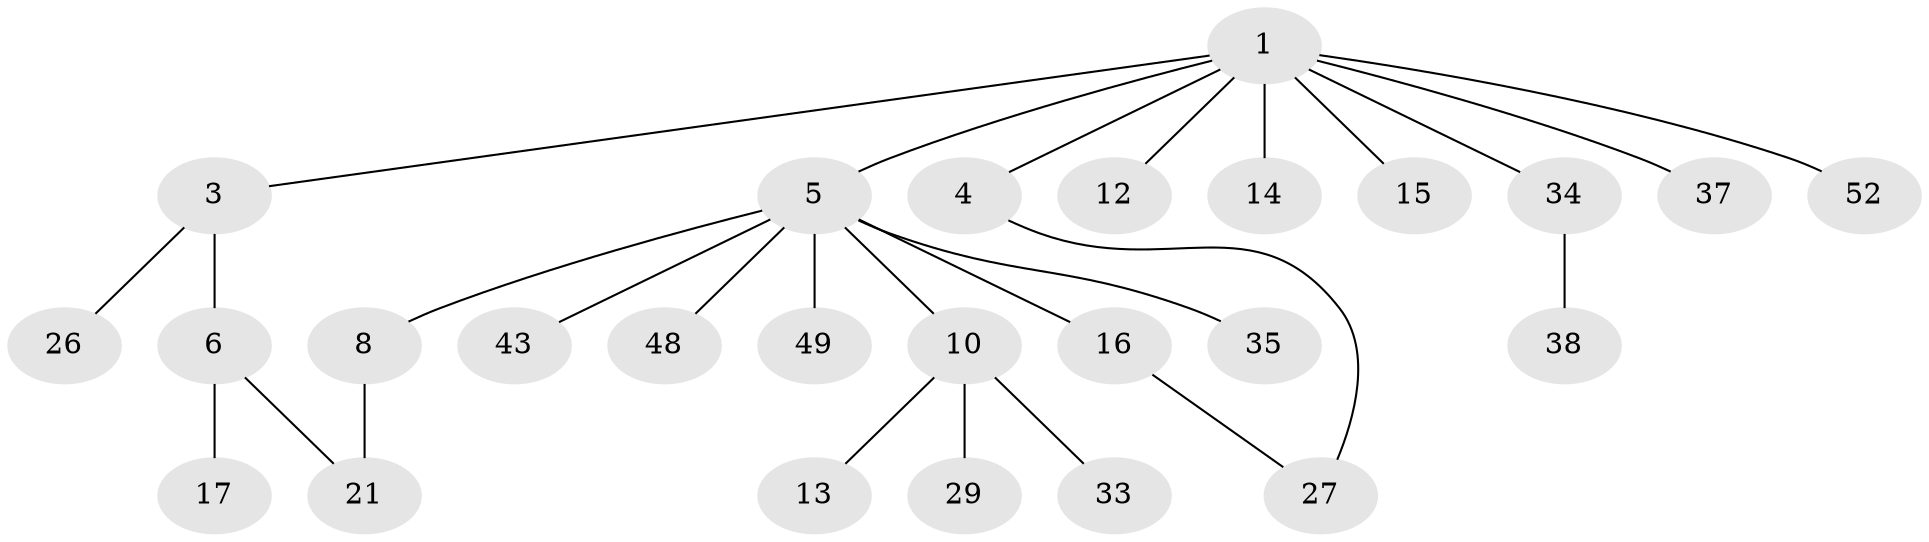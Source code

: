 // original degree distribution, {4: 0.05660377358490566, 7: 0.018867924528301886, 3: 0.1320754716981132, 8: 0.018867924528301886, 2: 0.2830188679245283, 5: 0.018867924528301886, 1: 0.4716981132075472}
// Generated by graph-tools (version 1.1) at 2025/13/03/09/25 04:13:23]
// undirected, 26 vertices, 27 edges
graph export_dot {
graph [start="1"]
  node [color=gray90,style=filled];
  1 [super="+2+7"];
  3 [super="+9"];
  4 [super="+25+36"];
  5;
  6;
  8 [super="+32"];
  10 [super="+19+11+20"];
  12;
  13 [super="+44+53"];
  14;
  15;
  16 [super="+51"];
  17 [super="+24"];
  21 [super="+22"];
  26 [super="+40"];
  27 [super="+30"];
  29;
  33;
  34;
  35;
  37 [super="+45"];
  38 [super="+46"];
  43;
  48;
  49;
  52;
  1 -- 3;
  1 -- 52;
  1 -- 4;
  1 -- 5;
  1 -- 37;
  1 -- 12;
  1 -- 14;
  1 -- 15;
  1 -- 34;
  3 -- 6;
  3 -- 26;
  4 -- 27;
  5 -- 8;
  5 -- 10;
  5 -- 16;
  5 -- 35;
  5 -- 43;
  5 -- 48;
  5 -- 49;
  6 -- 17;
  6 -- 21;
  8 -- 21;
  10 -- 13;
  10 -- 29;
  10 -- 33;
  16 -- 27;
  34 -- 38;
}
